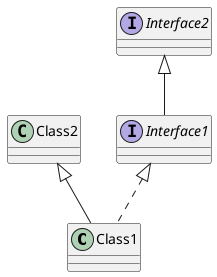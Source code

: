 @startuml

class Class1 extends Class2
class Class1 implements Interface1
interface Interface1 extends Interface2

@enduml